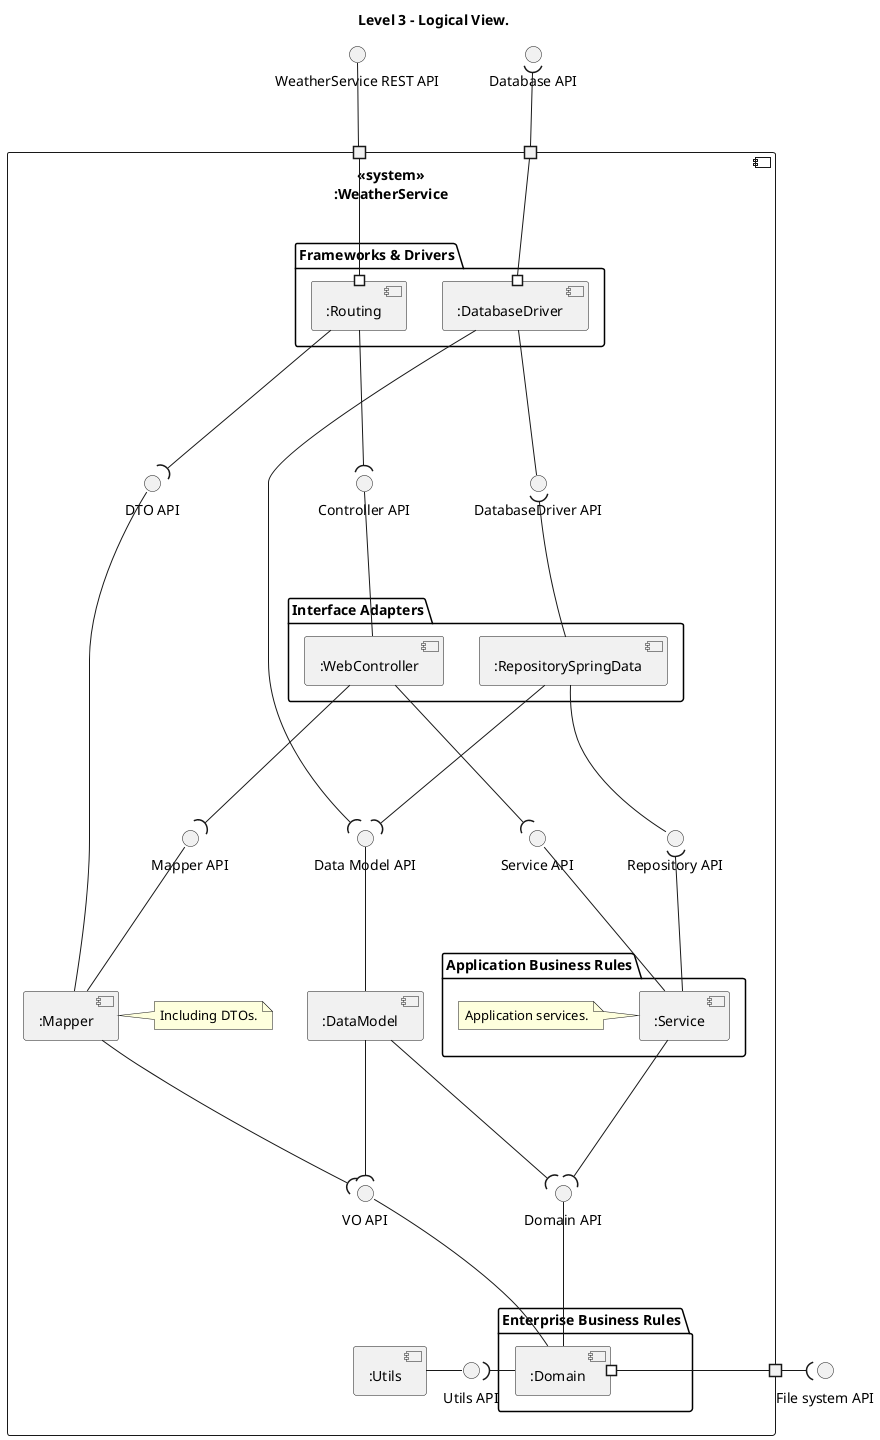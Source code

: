 @startuml
'https://plantuml.com/component-diagram

title Level 3 - Logical View.

'left to right direction

component "<<system>>\n:WeatherService" as WeatherService {

    package "Frameworks & Drivers" {
        component ":Routing" as Routing
        component ":DatabaseDriver" as DatabaseDriver
    }

    interface "Controller API" as ControllerAPI
    interface "DatabaseDriver API" as DatabaseDriverAPI

    package "Interface Adapters" {
        component ":WebController" as WebController
        component ":RepositorySpringData" as RepositorySpringData
    }

    interface "Mapper API" as MapperAPI
    component ":Mapper" as Mapper
    note right
    Including DTOs.
    end note
    interface "DTO API" as DTOAPI

    component ":DataModel" as DataModel
    interface "Data Model API" as DataModelAPI

    package "Application Business Rules" {
        component ":Service" as Service
        note left
        Application services.
        end note
    }

    package "Enterprise Business Rules" {
        component ":Domain" as Domain

    }

    component ":Utils" as Utils
    interface "Utils API" as UtilsAPI

    interface "Service API" as ServiceAPI
    interface "Domain API" as DomainAPI
    interface "VO API" as VOAPI
    interface "Repository API" as RepositoryAPI

    portin " " as WeatherServiceRESTAPIPort
    portout " " as FilesystemAPIPort
    portin " " as DatabaseAPIPort
}

interface "WeatherService REST API" as WeatherServiceRESTAPI
interface "File system API" as FilesystemAPI
interface "Database API" as DatabaseAPI

WeatherServiceRESTAPIPort -up- WeatherServiceRESTAPI
Routing #--up- WeatherServiceRESTAPIPort
FilesystemAPIPort -right-( FilesystemAPI
Domain #--right-- FilesystemAPIPort
DatabaseAPIPort -up-( DatabaseAPI
DatabaseDriver #--up- DatabaseAPIPort

DatabaseDriver --down- DatabaseDriverAPI
DatabaseDriver --down-( DataModelAPI
RepositorySpringData --up-( DatabaseDriverAPI

WebController --up- ControllerAPI
Routing --down-( ControllerAPI
Routing --down-( DTOAPI
WebController --down-( ServiceAPI
WebController --down-( MapperAPI

Mapper --up- MapperAPI
Mapper --up- DTOAPI
Mapper --down-( VOAPI

Service --up- ServiceAPI
Service --up-( RepositoryAPI
Service --down-( DomainAPI

RepositorySpringData --down- RepositoryAPI
RepositorySpringData --down-( DataModelAPI

Domain --up- DomainAPI
Domain --up- VOAPI
Domain --left-( UtilsAPI

DataModel --up- DataModelAPI
DataModel --down-( DomainAPI
DataModel --down-( VOAPI

Utils --right- UtilsAPI

@enduml